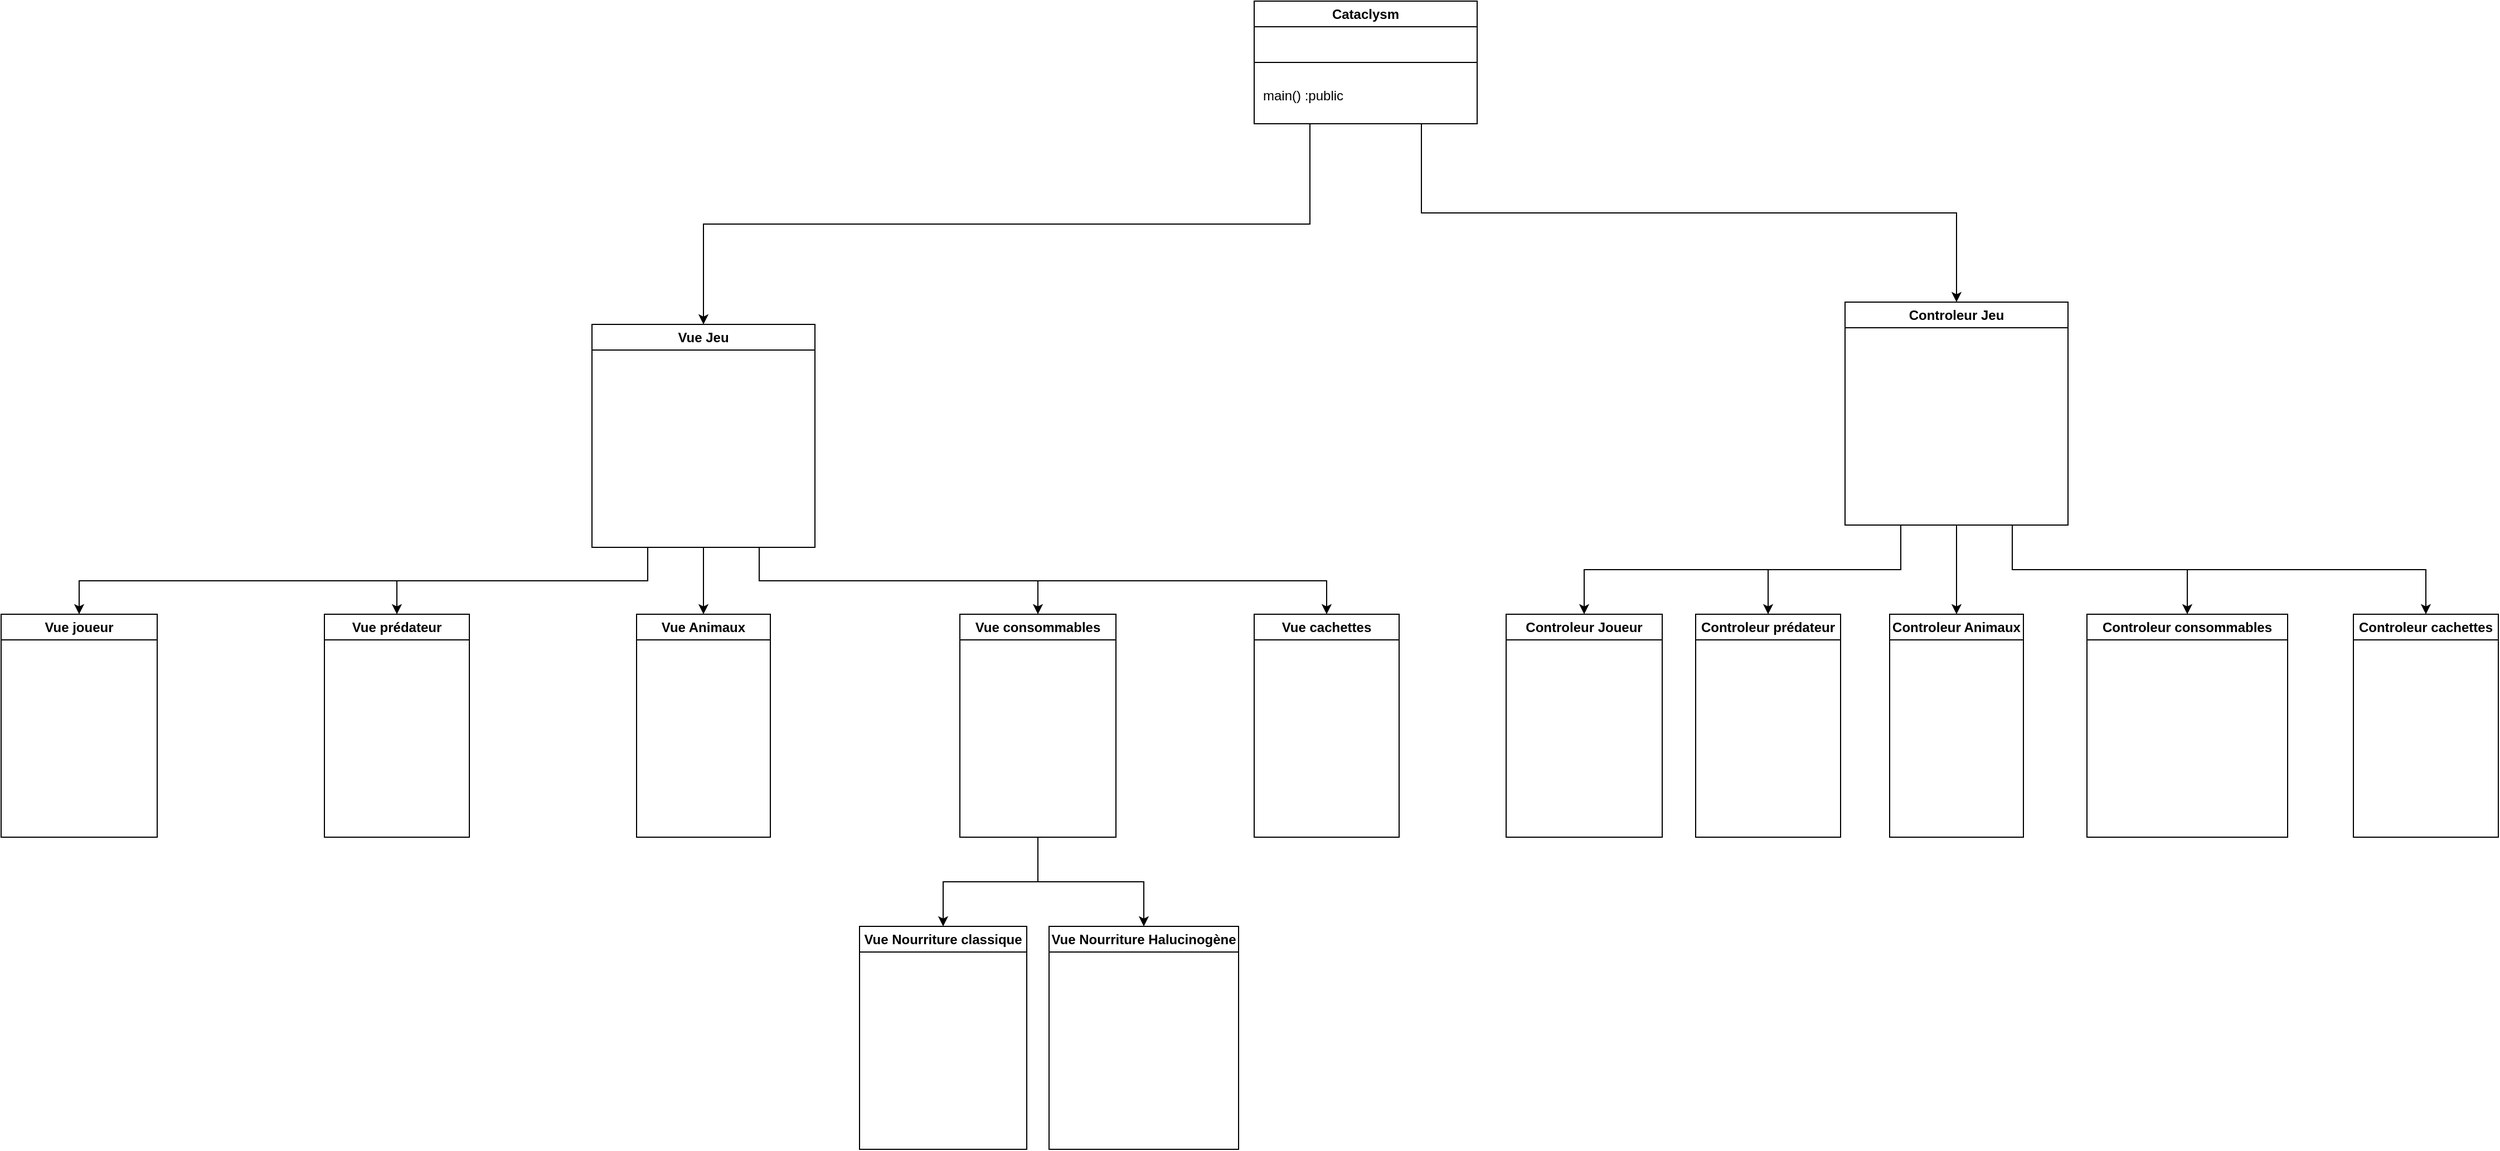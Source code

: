 <mxfile version="20.6.0" type="github">
  <diagram id="C5RBs43oDa-KdzZeNtuy" name="Global">
    <mxGraphModel dx="2249" dy="704" grid="1" gridSize="10" guides="1" tooltips="1" connect="1" arrows="1" fold="1" page="1" pageScale="1" pageWidth="827" pageHeight="1169" math="0" shadow="0">
      <root>
        <mxCell id="WIyWlLk6GJQsqaUBKTNV-0" />
        <mxCell id="WIyWlLk6GJQsqaUBKTNV-1" parent="WIyWlLk6GJQsqaUBKTNV-0" />
        <mxCell id="hvNbq5Vk60gLkzwOlXV8-3" style="edgeStyle=orthogonalEdgeStyle;rounded=0;orthogonalLoop=1;jettySize=auto;html=1;exitX=0.25;exitY=1;exitDx=0;exitDy=0;entryX=0.5;entryY=0;entryDx=0;entryDy=0;" edge="1" parent="WIyWlLk6GJQsqaUBKTNV-1" source="hvNbq5Vk60gLkzwOlXV8-0" target="cibl1_0ughwrqMuKYPl9-5">
          <mxGeometry relative="1" as="geometry">
            <mxPoint x="130" y="300" as="targetPoint" />
          </mxGeometry>
        </mxCell>
        <mxCell id="hvNbq5Vk60gLkzwOlXV8-4" style="edgeStyle=orthogonalEdgeStyle;rounded=0;orthogonalLoop=1;jettySize=auto;html=1;exitX=0.75;exitY=1;exitDx=0;exitDy=0;entryX=0.5;entryY=0;entryDx=0;entryDy=0;" edge="1" parent="WIyWlLk6GJQsqaUBKTNV-1" source="hvNbq5Vk60gLkzwOlXV8-0" target="hvNbq5Vk60gLkzwOlXV8-6">
          <mxGeometry relative="1" as="geometry">
            <mxPoint x="710" y="290" as="targetPoint" />
          </mxGeometry>
        </mxCell>
        <mxCell id="hvNbq5Vk60gLkzwOlXV8-0" value="Cataclysm" style="swimlane;whiteSpace=wrap;html=1;" vertex="1" parent="WIyWlLk6GJQsqaUBKTNV-1">
          <mxGeometry x="314" y="30" width="200" height="110" as="geometry" />
        </mxCell>
        <mxCell id="hvNbq5Vk60gLkzwOlXV8-2" value="&lt;div align=&quot;left&quot;&gt;main() :public&lt;/div&gt;" style="text;html=1;strokeColor=none;fillColor=none;align=left;verticalAlign=middle;whiteSpace=wrap;rounded=0;" vertex="1" parent="hvNbq5Vk60gLkzwOlXV8-0">
          <mxGeometry x="6" y="70" width="194" height="30" as="geometry" />
        </mxCell>
        <mxCell id="hvNbq5Vk60gLkzwOlXV8-1" value="" style="endArrow=none;html=1;rounded=0;entryX=0;entryY=0.5;entryDx=0;entryDy=0;exitX=1;exitY=0.5;exitDx=0;exitDy=0;" edge="1" parent="WIyWlLk6GJQsqaUBKTNV-1" source="hvNbq5Vk60gLkzwOlXV8-0" target="hvNbq5Vk60gLkzwOlXV8-0">
          <mxGeometry width="50" height="50" relative="1" as="geometry">
            <mxPoint x="390" y="240" as="sourcePoint" />
            <mxPoint x="440" y="190" as="targetPoint" />
          </mxGeometry>
        </mxCell>
        <mxCell id="DM7Bust_WF8hApARGOz4-5" style="edgeStyle=orthogonalEdgeStyle;rounded=0;orthogonalLoop=1;jettySize=auto;html=1;exitX=0.5;exitY=1;exitDx=0;exitDy=0;" edge="1" parent="WIyWlLk6GJQsqaUBKTNV-1" source="hvNbq5Vk60gLkzwOlXV8-6" target="DM7Bust_WF8hApARGOz4-2">
          <mxGeometry relative="1" as="geometry" />
        </mxCell>
        <mxCell id="DM7Bust_WF8hApARGOz4-6" style="edgeStyle=orthogonalEdgeStyle;rounded=0;orthogonalLoop=1;jettySize=auto;html=1;exitX=0.25;exitY=1;exitDx=0;exitDy=0;entryX=0.5;entryY=0;entryDx=0;entryDy=0;" edge="1" parent="WIyWlLk6GJQsqaUBKTNV-1" source="hvNbq5Vk60gLkzwOlXV8-6" target="DM7Bust_WF8hApARGOz4-0">
          <mxGeometry relative="1" as="geometry" />
        </mxCell>
        <mxCell id="DM7Bust_WF8hApARGOz4-7" style="edgeStyle=orthogonalEdgeStyle;rounded=0;orthogonalLoop=1;jettySize=auto;html=1;exitX=0.25;exitY=1;exitDx=0;exitDy=0;" edge="1" parent="WIyWlLk6GJQsqaUBKTNV-1" source="hvNbq5Vk60gLkzwOlXV8-6" target="DM7Bust_WF8hApARGOz4-1">
          <mxGeometry relative="1" as="geometry" />
        </mxCell>
        <mxCell id="zeMaiDPCXwtXAsI8KMX5-0" style="edgeStyle=orthogonalEdgeStyle;rounded=0;orthogonalLoop=1;jettySize=auto;html=1;exitX=0.75;exitY=1;exitDx=0;exitDy=0;entryX=0.5;entryY=0;entryDx=0;entryDy=0;" edge="1" parent="WIyWlLk6GJQsqaUBKTNV-1" source="hvNbq5Vk60gLkzwOlXV8-6" target="DM7Bust_WF8hApARGOz4-3">
          <mxGeometry relative="1" as="geometry" />
        </mxCell>
        <mxCell id="zeMaiDPCXwtXAsI8KMX5-1" style="edgeStyle=orthogonalEdgeStyle;rounded=0;orthogonalLoop=1;jettySize=auto;html=1;exitX=0.75;exitY=1;exitDx=0;exitDy=0;" edge="1" parent="WIyWlLk6GJQsqaUBKTNV-1" source="hvNbq5Vk60gLkzwOlXV8-6" target="DM7Bust_WF8hApARGOz4-4">
          <mxGeometry relative="1" as="geometry" />
        </mxCell>
        <mxCell id="hvNbq5Vk60gLkzwOlXV8-6" value="Controleur Jeu" style="swimlane;whiteSpace=wrap;html=1;" vertex="1" parent="WIyWlLk6GJQsqaUBKTNV-1">
          <mxGeometry x="844" y="300" width="200" height="200" as="geometry" />
        </mxCell>
        <mxCell id="cibl1_0ughwrqMuKYPl9-0" style="edgeStyle=orthogonalEdgeStyle;rounded=0;orthogonalLoop=1;jettySize=auto;html=1;exitX=0.25;exitY=1;exitDx=0;exitDy=0;entryX=0.5;entryY=0;entryDx=0;entryDy=0;" edge="1" parent="WIyWlLk6GJQsqaUBKTNV-1" source="cibl1_0ughwrqMuKYPl9-5" target="cibl1_0ughwrqMuKYPl9-6">
          <mxGeometry relative="1" as="geometry" />
        </mxCell>
        <mxCell id="cibl1_0ughwrqMuKYPl9-1" style="edgeStyle=orthogonalEdgeStyle;rounded=0;orthogonalLoop=1;jettySize=auto;html=1;exitX=0.25;exitY=1;exitDx=0;exitDy=0;" edge="1" parent="WIyWlLk6GJQsqaUBKTNV-1" source="cibl1_0ughwrqMuKYPl9-5" target="cibl1_0ughwrqMuKYPl9-7">
          <mxGeometry relative="1" as="geometry" />
        </mxCell>
        <mxCell id="cibl1_0ughwrqMuKYPl9-2" style="edgeStyle=orthogonalEdgeStyle;rounded=0;orthogonalLoop=1;jettySize=auto;html=1;exitX=0.5;exitY=1;exitDx=0;exitDy=0;entryX=0.5;entryY=0;entryDx=0;entryDy=0;" edge="1" parent="WIyWlLk6GJQsqaUBKTNV-1" source="cibl1_0ughwrqMuKYPl9-5" target="cibl1_0ughwrqMuKYPl9-8">
          <mxGeometry relative="1" as="geometry" />
        </mxCell>
        <mxCell id="cibl1_0ughwrqMuKYPl9-3" style="edgeStyle=orthogonalEdgeStyle;rounded=0;orthogonalLoop=1;jettySize=auto;html=1;exitX=0.75;exitY=1;exitDx=0;exitDy=0;" edge="1" parent="WIyWlLk6GJQsqaUBKTNV-1" source="cibl1_0ughwrqMuKYPl9-5" target="cibl1_0ughwrqMuKYPl9-9">
          <mxGeometry relative="1" as="geometry" />
        </mxCell>
        <mxCell id="cibl1_0ughwrqMuKYPl9-4" style="edgeStyle=orthogonalEdgeStyle;rounded=0;orthogonalLoop=1;jettySize=auto;html=1;exitX=0.75;exitY=1;exitDx=0;exitDy=0;" edge="1" parent="WIyWlLk6GJQsqaUBKTNV-1" source="cibl1_0ughwrqMuKYPl9-5" target="cibl1_0ughwrqMuKYPl9-10">
          <mxGeometry relative="1" as="geometry" />
        </mxCell>
        <mxCell id="cibl1_0ughwrqMuKYPl9-5" value="Vue Jeu" style="swimlane;whiteSpace=wrap;html=1;" vertex="1" parent="WIyWlLk6GJQsqaUBKTNV-1">
          <mxGeometry x="-280" y="320" width="200" height="200" as="geometry">
            <mxRectangle x="34" y="300" width="90" height="30" as="alternateBounds" />
          </mxGeometry>
        </mxCell>
        <mxCell id="cibl1_0ughwrqMuKYPl9-6" value="Vue joueur" style="swimlane;whiteSpace=wrap;html=1;" vertex="1" parent="WIyWlLk6GJQsqaUBKTNV-1">
          <mxGeometry x="-810" y="580" width="140" height="200" as="geometry" />
        </mxCell>
        <mxCell id="cibl1_0ughwrqMuKYPl9-7" value="Vue prédateur" style="swimlane;whiteSpace=wrap;html=1;" vertex="1" parent="WIyWlLk6GJQsqaUBKTNV-1">
          <mxGeometry x="-520" y="580" width="130" height="200" as="geometry" />
        </mxCell>
        <mxCell id="cibl1_0ughwrqMuKYPl9-8" value="Vue Animaux" style="swimlane;whiteSpace=wrap;html=1;" vertex="1" parent="WIyWlLk6GJQsqaUBKTNV-1">
          <mxGeometry x="-240" y="580" width="120" height="200" as="geometry" />
        </mxCell>
        <mxCell id="zeMaiDPCXwtXAsI8KMX5-2" style="edgeStyle=orthogonalEdgeStyle;rounded=0;orthogonalLoop=1;jettySize=auto;html=1;exitX=0.5;exitY=1;exitDx=0;exitDy=0;entryX=0.5;entryY=0;entryDx=0;entryDy=0;" edge="1" parent="WIyWlLk6GJQsqaUBKTNV-1" source="cibl1_0ughwrqMuKYPl9-9" target="zeMaiDPCXwtXAsI8KMX5-3">
          <mxGeometry relative="1" as="geometry">
            <mxPoint x="200" y="880" as="targetPoint" />
          </mxGeometry>
        </mxCell>
        <mxCell id="zeMaiDPCXwtXAsI8KMX5-5" style="edgeStyle=orthogonalEdgeStyle;rounded=0;orthogonalLoop=1;jettySize=auto;html=1;exitX=0.5;exitY=1;exitDx=0;exitDy=0;" edge="1" parent="WIyWlLk6GJQsqaUBKTNV-1" source="cibl1_0ughwrqMuKYPl9-9" target="zeMaiDPCXwtXAsI8KMX5-4">
          <mxGeometry relative="1" as="geometry" />
        </mxCell>
        <mxCell id="cibl1_0ughwrqMuKYPl9-9" value="Vue consommables" style="swimlane;whiteSpace=wrap;html=1;" vertex="1" parent="WIyWlLk6GJQsqaUBKTNV-1">
          <mxGeometry x="50" y="580" width="140" height="200" as="geometry" />
        </mxCell>
        <mxCell id="cibl1_0ughwrqMuKYPl9-10" value="Vue cachettes" style="swimlane;whiteSpace=wrap;html=1;" vertex="1" parent="WIyWlLk6GJQsqaUBKTNV-1">
          <mxGeometry x="314" y="580" width="130" height="200" as="geometry" />
        </mxCell>
        <mxCell id="DM7Bust_WF8hApARGOz4-0" value="Controleur Joueur" style="swimlane;whiteSpace=wrap;html=1;" vertex="1" parent="WIyWlLk6GJQsqaUBKTNV-1">
          <mxGeometry x="540" y="580" width="140" height="200" as="geometry" />
        </mxCell>
        <mxCell id="DM7Bust_WF8hApARGOz4-1" value="Controleur prédateur" style="swimlane;whiteSpace=wrap;html=1;" vertex="1" parent="WIyWlLk6GJQsqaUBKTNV-1">
          <mxGeometry x="710" y="580" width="130" height="200" as="geometry" />
        </mxCell>
        <mxCell id="DM7Bust_WF8hApARGOz4-2" value="Controleur Animaux" style="swimlane;whiteSpace=wrap;html=1;" vertex="1" parent="WIyWlLk6GJQsqaUBKTNV-1">
          <mxGeometry x="884" y="580" width="120" height="200" as="geometry" />
        </mxCell>
        <mxCell id="DM7Bust_WF8hApARGOz4-3" value="Controleur consommables" style="swimlane;whiteSpace=wrap;html=1;startSize=23;" vertex="1" parent="WIyWlLk6GJQsqaUBKTNV-1">
          <mxGeometry x="1061" y="580" width="180" height="200" as="geometry" />
        </mxCell>
        <mxCell id="DM7Bust_WF8hApARGOz4-4" value="Controleur cachettes" style="swimlane;whiteSpace=wrap;html=1;" vertex="1" parent="WIyWlLk6GJQsqaUBKTNV-1">
          <mxGeometry x="1300" y="580" width="130" height="200" as="geometry" />
        </mxCell>
        <mxCell id="zeMaiDPCXwtXAsI8KMX5-3" value="Vue Nourriture classique" style="swimlane;whiteSpace=wrap;html=1;" vertex="1" parent="WIyWlLk6GJQsqaUBKTNV-1">
          <mxGeometry x="-40" y="860" width="150" height="200" as="geometry" />
        </mxCell>
        <mxCell id="zeMaiDPCXwtXAsI8KMX5-4" value="Vue Nourriture Halucinogène" style="swimlane;whiteSpace=wrap;html=1;" vertex="1" parent="WIyWlLk6GJQsqaUBKTNV-1">
          <mxGeometry x="130" y="860" width="170" height="200" as="geometry" />
        </mxCell>
      </root>
    </mxGraphModel>
  </diagram>
</mxfile>
